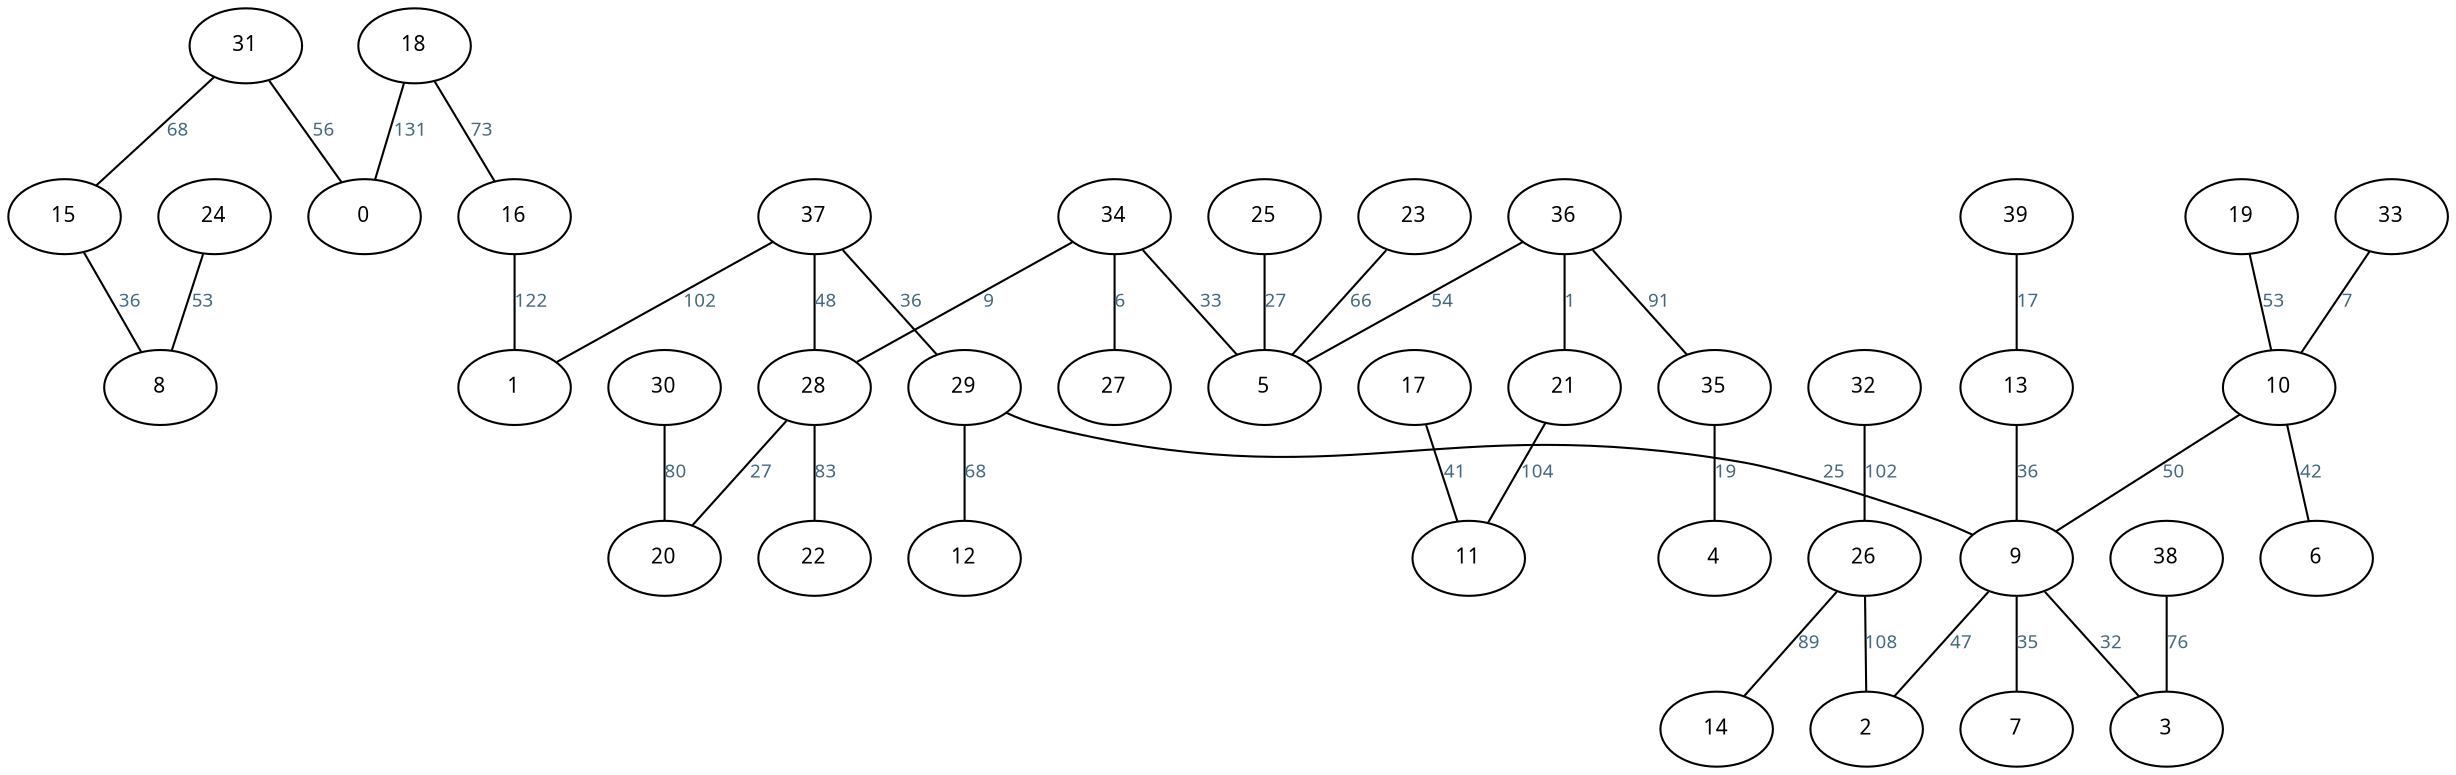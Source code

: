 graph G {
    node[fontname=Verdana,fontsize=10];
    edge[fontname=Verdana,fontsize=9,fontcolor="#44687e"];
    18 [label=18];
     0 [label=0];
    24 [label=24];
     8 [label=8];
    34 [label=34];
    28 [label=28];
    25 [label=25];
     5 [label=5];
    39 [label=39];
    13 [label=13];
    28 [label=28];
    22 [label=22];
    26 [label=26];
     2 [label=2];
    26 [label=26];
    14 [label=14];
    15 [label=15];
     8 [label=8];
    36 [label=36];
    21 [label=21];
    35 [label=35];
     4 [label=4];
    32 [label=32];
    26 [label=26];
    17 [label=17];
    11 [label=11];
    37 [label=37];
    29 [label=29];
    18 [label=18];
    16 [label=16];
    29 [label=29];
    12 [label=12];
    36 [label=36];
    35 [label=35];
    29 [label=29];
     9 [label=9];
    37 [label=37];
     1 [label=1];
    19 [label=19];
    10 [label=10];
    31 [label=31];
     0 [label=0];
    10 [label=10];
     9 [label=9];
     9 [label=9];
     7 [label=7];
    10 [label=10];
     6 [label=6];
    30 [label=30];
    20 [label=20];
     9 [label=9];
     3 [label=3];
    31 [label=31];
    15 [label=15];
    38 [label=38];
     3 [label=3];
    28 [label=28];
    20 [label=20];
    21 [label=21];
    11 [label=11];
    33 [label=33];
    10 [label=10];
    34 [label=34];
    27 [label=27];
    34 [label=34];
     5 [label=5];
    23 [label=23];
     5 [label=5];
     9 [label=9];
     2 [label=2];
    16 [label=16];
     1 [label=1];
    36 [label=36];
     5 [label=5];
    13 [label=13];
     9 [label=9];
    37 [label=37];
    28 [label=28];
    18 --  0 [label=131];
    24 --  8 [label=53];
    34 -- 28 [label=9];
    25 --  5 [label=27];
    39 -- 13 [label=17];
    28 -- 22 [label=83];
    26 --  2 [label=108];
    26 -- 14 [label=89];
    15 --  8 [label=36];
    36 -- 21 [label=1];
    35 --  4 [label=19];
    32 -- 26 [label=102];
    17 -- 11 [label=41];
    37 -- 29 [label=36];
    18 -- 16 [label=73];
    29 -- 12 [label=68];
    36 -- 35 [label=91];
    29 --  9 [label=25];
    37 --  1 [label=102];
    19 -- 10 [label=53];
    31 --  0 [label=56];
    10 --  9 [label=50];
     9 --  7 [label=35];
    10 --  6 [label=42];
    30 -- 20 [label=80];
     9 --  3 [label=32];
    31 -- 15 [label=68];
    38 --  3 [label=76];
    28 -- 20 [label=27];
    21 -- 11 [label=104];
    33 -- 10 [label=7];
    34 -- 27 [label=6];
    34 --  5 [label=33];
    23 --  5 [label=66];
     9 --  2 [label=47];
    16 --  1 [label=122];
    36 --  5 [label=54];
    13 --  9 [label=36];
    37 -- 28 [label=48];
}

